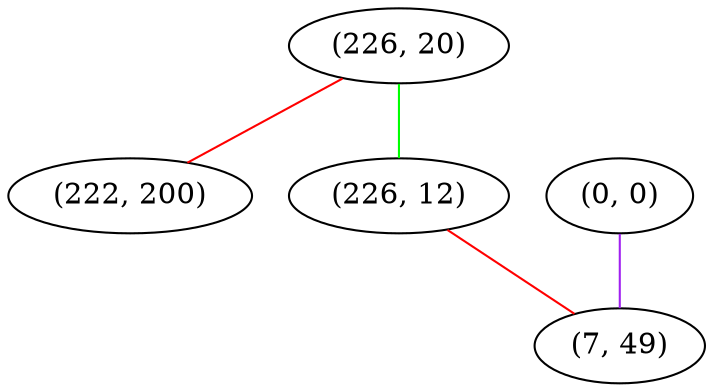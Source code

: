 graph "" {
"(226, 20)";
"(0, 0)";
"(222, 200)";
"(226, 12)";
"(7, 49)";
"(226, 20)" -- "(226, 12)"  [color=green, key=0, weight=2];
"(226, 20)" -- "(222, 200)"  [color=red, key=0, weight=1];
"(0, 0)" -- "(7, 49)"  [color=purple, key=0, weight=4];
"(226, 12)" -- "(7, 49)"  [color=red, key=0, weight=1];
}
